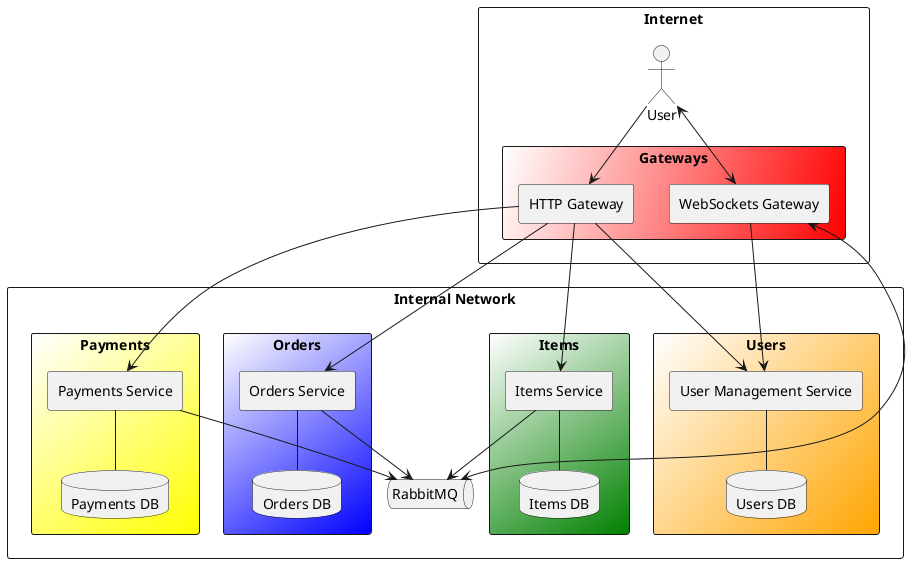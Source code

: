 @startuml

rectangle Internet {
    actor User

    rectangle Gateways #white/red {
        rectangle "HTTP Gateway" as HTTP_G
        rectangle "WebSockets Gateway" as WS_G
    }
}

rectangle "Internal Network" {
    rectangle Users #white/orange {
        rectangle "User Management Service" as UMS
        database "Users DB" as UMS_DB
    }

    rectangle Items #white/green {
        rectangle "Items Service" as ItmS
        database "Items DB" as ItmS_DB
    }

    rectangle Orders #white/blue {
        rectangle "Orders Service" as OrS
        database "Orders DB" as OrS_DB
    }

    rectangle Payments #white/yellow {
        rectangle "Payments Service" as PmtS
        database "Payments DB" as PmtS_DB
    }

    queue "RabbitMQ" as Q
}

User --> HTTP_G
User <--> WS_G

HTTP_G --> UMS
UMS -- UMS_DB

WS_G <--> Q
WS_G --> UMS

HTTP_G --> OrS
OrS -- OrS_DB
OrS --> Q

HTTP_G --> ItmS
ItmS -- ItmS_DB
ItmS --> Q

HTTP_G --> PmtS
PmtS -- PmtS_DB
PmtS --> Q

@enduml